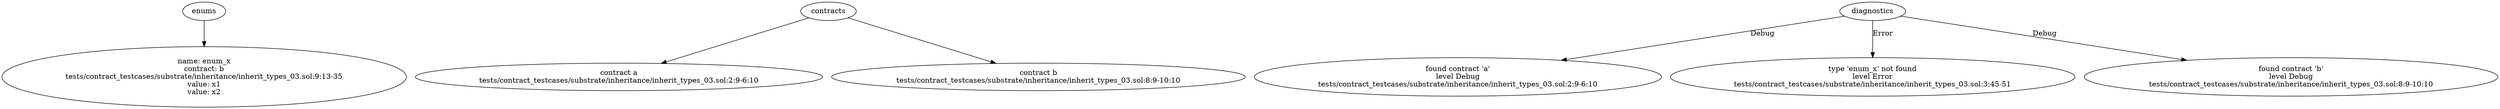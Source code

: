 strict digraph "tests/contract_testcases/substrate/inheritance/inherit_types_03.sol" {
	enum_x [label="name: enum_x\ncontract: b\ntests/contract_testcases/substrate/inheritance/inherit_types_03.sol:9:13-35\nvalue: x1\nvalue: x2"]
	contract [label="contract a\ntests/contract_testcases/substrate/inheritance/inherit_types_03.sol:2:9-6:10"]
	contract_5 [label="contract b\ntests/contract_testcases/substrate/inheritance/inherit_types_03.sol:8:9-10:10"]
	diagnostic [label="found contract 'a'\nlevel Debug\ntests/contract_testcases/substrate/inheritance/inherit_types_03.sol:2:9-6:10"]
	diagnostic_8 [label="type 'enum_x' not found\nlevel Error\ntests/contract_testcases/substrate/inheritance/inherit_types_03.sol:3:45-51"]
	diagnostic_9 [label="found contract 'b'\nlevel Debug\ntests/contract_testcases/substrate/inheritance/inherit_types_03.sol:8:9-10:10"]
	enums -> enum_x
	contracts -> contract
	contracts -> contract_5
	diagnostics -> diagnostic [label="Debug"]
	diagnostics -> diagnostic_8 [label="Error"]
	diagnostics -> diagnostic_9 [label="Debug"]
}
